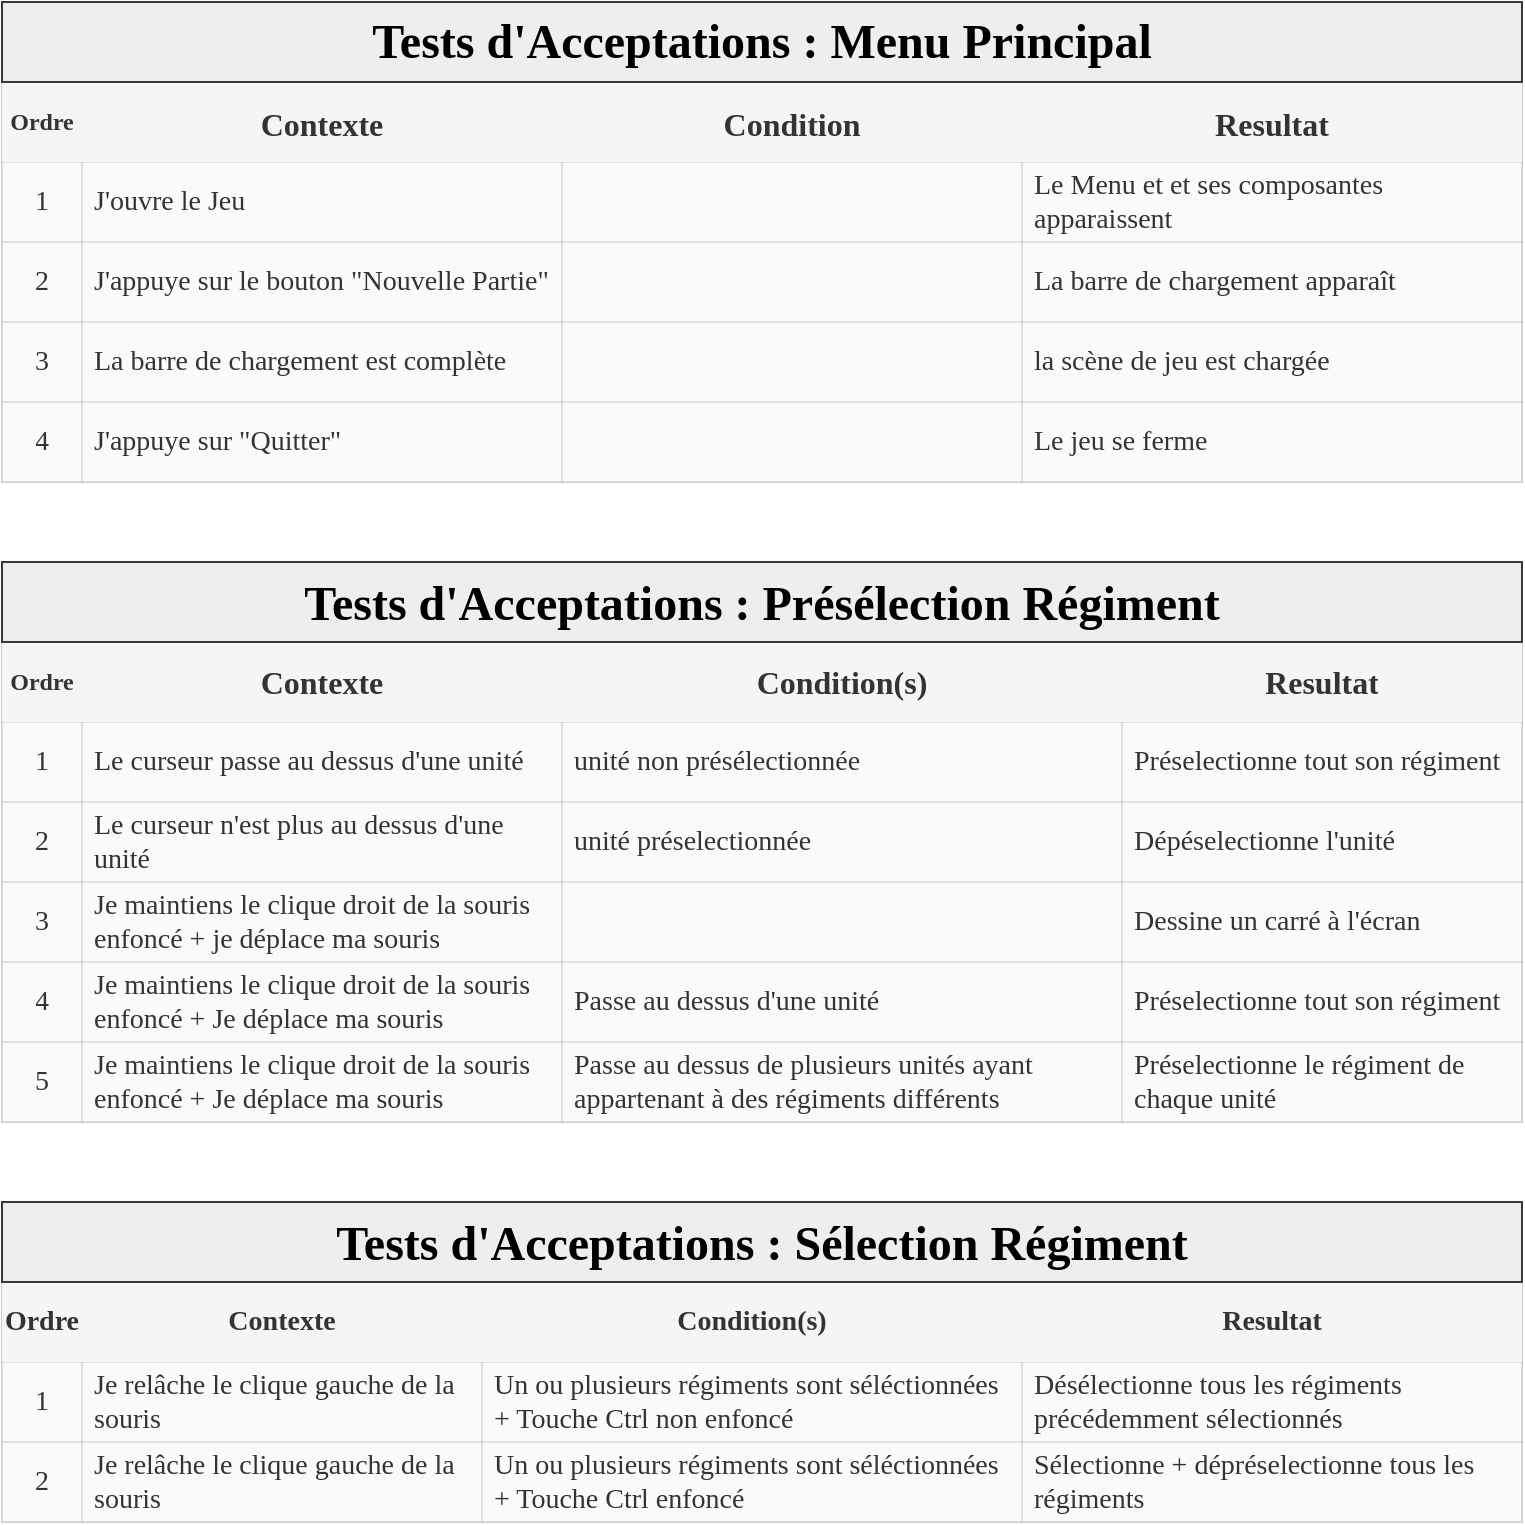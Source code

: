 <mxfile>
    <diagram id="slFzv_wwJpsepxm8wFll" name="Page-1">
        <mxGraphModel dx="1074" dy="753" grid="1" gridSize="10" guides="1" tooltips="1" connect="1" arrows="1" fold="1" page="1" pageScale="1" pageWidth="827" pageHeight="1169" math="0" shadow="0">
            <root>
                <mxCell id="0"/>
                <mxCell id="1" parent="0"/>
                <mxCell id="2" value="Frame" parent="0"/>
                <mxCell id="3" value="" style="shape=table;startSize=0;container=1;collapsible=0;childLayout=tableLayout;fontFamily=Times New Roman;fontSize=12;opacity=20;align=center;whiteSpace=wrap;html=1;" vertex="1" parent="2">
                    <mxGeometry x="40" y="80" width="760" height="200" as="geometry"/>
                </mxCell>
                <mxCell id="4" value="" style="shape=partialRectangle;collapsible=0;dropTarget=0;pointerEvents=0;fillColor=none;top=0;left=0;bottom=0;right=0;points=[[0,0.5],[1,0.5]];portConstraint=eastwest;" vertex="1" parent="3">
                    <mxGeometry width="760" height="40" as="geometry"/>
                </mxCell>
                <mxCell id="144" value="Ordre" style="shape=partialRectangle;connectable=0;overflow=hidden;fillColor=#f5f5f5;top=0;left=0;bottom=0;right=0;pointerEvents=1;strokeColor=#666666;fontFamily=Times New Roman;fontSize=12;fontStyle=1;fontColor=#333333;whiteSpace=wrap;html=1;" vertex="1" parent="4">
                    <mxGeometry width="40" height="40" as="geometry">
                        <mxRectangle width="40" height="40" as="alternateBounds"/>
                    </mxGeometry>
                </mxCell>
                <mxCell id="5" value="Contexte" style="shape=partialRectangle;connectable=0;overflow=hidden;fillColor=#f5f5f5;top=0;left=0;bottom=0;right=0;pointerEvents=1;strokeColor=#666666;fontFamily=Times New Roman;fontSize=16;fontStyle=1;fontColor=#333333;" vertex="1" parent="4">
                    <mxGeometry x="40" width="240" height="40" as="geometry">
                        <mxRectangle width="240" height="40" as="alternateBounds"/>
                    </mxGeometry>
                </mxCell>
                <mxCell id="6" value="Condition" style="shape=partialRectangle;connectable=0;overflow=hidden;fillColor=#f5f5f5;top=0;left=0;bottom=0;right=0;pointerEvents=1;fontFamily=Times New Roman;fontSize=16;fontStyle=1;strokeColor=#666666;fontColor=#333333;" vertex="1" parent="4">
                    <mxGeometry x="280" width="230" height="40" as="geometry">
                        <mxRectangle width="230" height="40" as="alternateBounds"/>
                    </mxGeometry>
                </mxCell>
                <mxCell id="7" value="Resultat" style="shape=partialRectangle;connectable=0;overflow=hidden;fillColor=#f5f5f5;top=0;left=0;bottom=0;right=0;pointerEvents=1;fontFamily=Times New Roman;fontSize=16;fontStyle=1;strokeColor=#666666;fontColor=#333333;" vertex="1" parent="4">
                    <mxGeometry x="510" width="250" height="40" as="geometry">
                        <mxRectangle width="250" height="40" as="alternateBounds"/>
                    </mxGeometry>
                </mxCell>
                <mxCell id="8" style="shape=partialRectangle;collapsible=0;dropTarget=0;pointerEvents=0;fillColor=none;top=0;left=0;bottom=0;right=0;points=[[0,0.5],[1,0.5]];portConstraint=eastwest;" vertex="1" parent="3">
                    <mxGeometry y="40" width="760" height="40" as="geometry"/>
                </mxCell>
                <mxCell id="145" value="1" style="shape=partialRectangle;connectable=0;overflow=hidden;fillColor=#f5f5f5;top=0;left=0;bottom=0;right=0;pointerEvents=1;strokeColor=#666666;opacity=50;fontFamily=Times New Roman;fontSize=14;align=center;spacingLeft=0;fontColor=#333333;whiteSpace=wrap;html=1;" vertex="1" parent="8">
                    <mxGeometry width="40" height="40" as="geometry">
                        <mxRectangle width="40" height="40" as="alternateBounds"/>
                    </mxGeometry>
                </mxCell>
                <mxCell id="9" value="J&amp;#39;ouvre le Jeu" style="shape=partialRectangle;connectable=0;overflow=hidden;fillColor=#f5f5f5;top=0;left=0;bottom=0;right=0;pointerEvents=1;strokeColor=#666666;opacity=50;fontFamily=Times New Roman;fontSize=14;align=left;spacingLeft=4;fontColor=#333333;whiteSpace=wrap;html=1;" vertex="1" parent="8">
                    <mxGeometry x="40" width="240" height="40" as="geometry">
                        <mxRectangle width="240" height="40" as="alternateBounds"/>
                    </mxGeometry>
                </mxCell>
                <mxCell id="10" style="shape=partialRectangle;html=1;whiteSpace=wrap;connectable=0;overflow=hidden;fillColor=#f5f5f5;top=0;left=0;bottom=0;right=0;pointerEvents=1;fontFamily=Times New Roman;fontSize=12;strokeColor=#666666;opacity=50;align=left;spacingLeft=4;fontColor=#333333;" vertex="1" parent="8">
                    <mxGeometry x="280" width="230" height="40" as="geometry">
                        <mxRectangle width="230" height="40" as="alternateBounds"/>
                    </mxGeometry>
                </mxCell>
                <mxCell id="11" value="Le Menu et et ses composantes apparaissent" style="shape=partialRectangle;connectable=0;overflow=hidden;fillColor=#f5f5f5;top=0;left=0;bottom=0;right=0;pointerEvents=1;fontFamily=Times New Roman;fontSize=14;strokeColor=#666666;opacity=50;align=left;spacingLeft=4;fontColor=#333333;whiteSpace=wrap;html=1;" vertex="1" parent="8">
                    <mxGeometry x="510" width="250" height="40" as="geometry">
                        <mxRectangle width="250" height="40" as="alternateBounds"/>
                    </mxGeometry>
                </mxCell>
                <mxCell id="12" style="shape=partialRectangle;collapsible=0;dropTarget=0;pointerEvents=0;fillColor=none;top=0;left=0;bottom=0;right=0;points=[[0,0.5],[1,0.5]];portConstraint=eastwest;" vertex="1" parent="3">
                    <mxGeometry y="80" width="760" height="40" as="geometry"/>
                </mxCell>
                <mxCell id="146" value="2" style="shape=partialRectangle;connectable=0;overflow=hidden;fillColor=#f5f5f5;top=0;left=0;bottom=0;right=0;pointerEvents=1;strokeColor=#666666;opacity=50;fontFamily=Times New Roman;fontSize=14;align=center;spacingLeft=0;fontColor=#333333;whiteSpace=wrap;html=1;" vertex="1" parent="12">
                    <mxGeometry width="40" height="40" as="geometry">
                        <mxRectangle width="40" height="40" as="alternateBounds"/>
                    </mxGeometry>
                </mxCell>
                <mxCell id="13" value="J&amp;#39;appuye sur le bouton &amp;quot;Nouvelle Partie&amp;quot;" style="shape=partialRectangle;connectable=0;overflow=hidden;fillColor=#f5f5f5;top=0;left=0;bottom=0;right=0;pointerEvents=1;strokeColor=#666666;opacity=50;fontFamily=Times New Roman;fontSize=14;align=left;spacingLeft=4;fontColor=#333333;whiteSpace=wrap;html=1;" vertex="1" parent="12">
                    <mxGeometry x="40" width="240" height="40" as="geometry">
                        <mxRectangle width="240" height="40" as="alternateBounds"/>
                    </mxGeometry>
                </mxCell>
                <mxCell id="14" style="shape=partialRectangle;html=1;whiteSpace=wrap;connectable=0;overflow=hidden;fillColor=#f5f5f5;top=0;left=0;bottom=0;right=0;pointerEvents=1;fontFamily=Times New Roman;fontSize=12;strokeColor=#666666;opacity=50;align=left;spacingLeft=4;fontColor=#333333;" vertex="1" parent="12">
                    <mxGeometry x="280" width="230" height="40" as="geometry">
                        <mxRectangle width="230" height="40" as="alternateBounds"/>
                    </mxGeometry>
                </mxCell>
                <mxCell id="15" value="La barre de chargement apparaît" style="shape=partialRectangle;connectable=0;overflow=hidden;fillColor=#f5f5f5;top=0;left=0;bottom=0;right=0;pointerEvents=1;fontFamily=Times New Roman;fontSize=14;strokeColor=#666666;opacity=50;align=left;spacingLeft=4;fontColor=#333333;whiteSpace=wrap;html=1;" vertex="1" parent="12">
                    <mxGeometry x="510" width="250" height="40" as="geometry">
                        <mxRectangle width="250" height="40" as="alternateBounds"/>
                    </mxGeometry>
                </mxCell>
                <mxCell id="16" style="shape=partialRectangle;collapsible=0;dropTarget=0;pointerEvents=0;fillColor=none;top=0;left=0;bottom=0;right=0;points=[[0,0.5],[1,0.5]];portConstraint=eastwest;" vertex="1" parent="3">
                    <mxGeometry y="120" width="760" height="40" as="geometry"/>
                </mxCell>
                <mxCell id="147" value="3" style="shape=partialRectangle;connectable=0;overflow=hidden;fillColor=#f5f5f5;top=0;left=0;bottom=0;right=0;pointerEvents=1;strokeColor=#666666;opacity=50;fontFamily=Times New Roman;fontSize=14;align=center;spacingLeft=0;fontColor=#333333;whiteSpace=wrap;html=1;" vertex="1" parent="16">
                    <mxGeometry width="40" height="40" as="geometry">
                        <mxRectangle width="40" height="40" as="alternateBounds"/>
                    </mxGeometry>
                </mxCell>
                <mxCell id="17" value="La barre de chargement est complète" style="shape=partialRectangle;connectable=0;overflow=hidden;fillColor=#f5f5f5;top=0;left=0;bottom=0;right=0;pointerEvents=1;strokeColor=#666666;opacity=50;fontFamily=Times New Roman;fontSize=14;align=left;spacingLeft=4;fontColor=#333333;whiteSpace=wrap;html=1;" vertex="1" parent="16">
                    <mxGeometry x="40" width="240" height="40" as="geometry">
                        <mxRectangle width="240" height="40" as="alternateBounds"/>
                    </mxGeometry>
                </mxCell>
                <mxCell id="18" style="shape=partialRectangle;html=1;whiteSpace=wrap;connectable=0;overflow=hidden;fillColor=#f5f5f5;top=0;left=0;bottom=0;right=0;pointerEvents=1;fontFamily=Times New Roman;fontSize=12;strokeColor=#666666;opacity=50;align=left;spacingLeft=4;fontColor=#333333;" vertex="1" parent="16">
                    <mxGeometry x="280" width="230" height="40" as="geometry">
                        <mxRectangle width="230" height="40" as="alternateBounds"/>
                    </mxGeometry>
                </mxCell>
                <mxCell id="19" value="la scène de jeu est chargée" style="shape=partialRectangle;connectable=0;overflow=hidden;fillColor=#f5f5f5;top=0;left=0;bottom=0;right=0;pointerEvents=1;fontFamily=Times New Roman;fontSize=14;strokeColor=#666666;opacity=50;align=left;spacingLeft=4;fontColor=#333333;whiteSpace=wrap;html=1;" vertex="1" parent="16">
                    <mxGeometry x="510" width="250" height="40" as="geometry">
                        <mxRectangle width="250" height="40" as="alternateBounds"/>
                    </mxGeometry>
                </mxCell>
                <mxCell id="20" style="shape=partialRectangle;collapsible=0;dropTarget=0;pointerEvents=0;fillColor=none;top=0;left=0;bottom=0;right=0;points=[[0,0.5],[1,0.5]];portConstraint=eastwest;" vertex="1" parent="3">
                    <mxGeometry y="160" width="760" height="40" as="geometry"/>
                </mxCell>
                <mxCell id="148" value="4" style="shape=partialRectangle;connectable=0;overflow=hidden;fillColor=#f5f5f5;top=0;left=0;bottom=0;right=0;pointerEvents=1;strokeColor=#666666;opacity=50;fontFamily=Times New Roman;fontSize=14;align=center;spacingLeft=0;fontColor=#333333;whiteSpace=wrap;html=1;" vertex="1" parent="20">
                    <mxGeometry width="40" height="40" as="geometry">
                        <mxRectangle width="40" height="40" as="alternateBounds"/>
                    </mxGeometry>
                </mxCell>
                <mxCell id="21" value="J&amp;#39;appuye sur &amp;quot;Quitter&amp;quot;" style="shape=partialRectangle;connectable=0;overflow=hidden;fillColor=#f5f5f5;top=0;left=0;bottom=0;right=0;pointerEvents=1;strokeColor=#666666;opacity=50;fontFamily=Times New Roman;fontSize=14;align=left;spacingLeft=4;fontColor=#333333;whiteSpace=wrap;html=1;" vertex="1" parent="20">
                    <mxGeometry x="40" width="240" height="40" as="geometry">
                        <mxRectangle width="240" height="40" as="alternateBounds"/>
                    </mxGeometry>
                </mxCell>
                <mxCell id="22" style="shape=partialRectangle;html=1;whiteSpace=wrap;connectable=0;overflow=hidden;fillColor=#f5f5f5;top=0;left=0;bottom=0;right=0;pointerEvents=1;fontFamily=Times New Roman;fontSize=12;strokeColor=#666666;opacity=50;align=left;spacingLeft=4;fontColor=#333333;" vertex="1" parent="20">
                    <mxGeometry x="280" width="230" height="40" as="geometry">
                        <mxRectangle width="230" height="40" as="alternateBounds"/>
                    </mxGeometry>
                </mxCell>
                <mxCell id="23" value="Le jeu se ferme" style="shape=partialRectangle;connectable=0;overflow=hidden;fillColor=#f5f5f5;top=0;left=0;bottom=0;right=0;pointerEvents=1;fontFamily=Times New Roman;fontSize=14;strokeColor=#666666;opacity=50;align=left;spacingLeft=4;fontColor=#333333;whiteSpace=wrap;html=1;" vertex="1" parent="20">
                    <mxGeometry x="510" width="250" height="40" as="geometry">
                        <mxRectangle width="250" height="40" as="alternateBounds"/>
                    </mxGeometry>
                </mxCell>
                <mxCell id="40" value="Tests d&amp;#39;Acceptations : Menu Principal" style="rounded=0;fontFamily=Times New Roman;fontSize=24;fontStyle=1;labelBorderColor=none;labelBackgroundColor=none;fillColor=#eeeeee;strokeColor=#36393d;verticalAlign=middle;whiteSpace=wrap;html=1;" vertex="1" parent="2">
                    <mxGeometry x="40" y="40" width="760" height="40" as="geometry"/>
                </mxCell>
                <mxCell id="41" value="" style="shape=table;startSize=0;container=1;collapsible=0;childLayout=tableLayout;fontFamily=Times New Roman;fontSize=12;opacity=20;align=center;whiteSpace=wrap;html=1;" vertex="1" parent="2">
                    <mxGeometry x="40" y="360" width="760" height="240" as="geometry"/>
                </mxCell>
                <mxCell id="42" value="" style="shape=partialRectangle;collapsible=0;dropTarget=0;pointerEvents=0;fillColor=none;top=0;left=0;bottom=0;right=0;points=[[0,0.5],[1,0.5]];portConstraint=eastwest;" vertex="1" parent="41">
                    <mxGeometry width="760" height="40" as="geometry"/>
                </mxCell>
                <mxCell id="126" value="Ordre" style="shape=partialRectangle;connectable=0;overflow=hidden;fillColor=#f5f5f5;top=0;left=0;bottom=0;right=0;pointerEvents=1;strokeColor=#666666;fontFamily=Times New Roman;fontSize=12;fontStyle=1;fontColor=#333333;whiteSpace=wrap;html=1;" vertex="1" parent="42">
                    <mxGeometry width="40" height="40" as="geometry">
                        <mxRectangle width="40" height="40" as="alternateBounds"/>
                    </mxGeometry>
                </mxCell>
                <mxCell id="43" value="Contexte" style="shape=partialRectangle;connectable=0;overflow=hidden;fillColor=#f5f5f5;top=0;left=0;bottom=0;right=0;pointerEvents=1;strokeColor=#666666;fontFamily=Times New Roman;fontSize=16;fontStyle=1;fontColor=#333333;whiteSpace=wrap;html=1;" vertex="1" parent="42">
                    <mxGeometry x="40" width="240" height="40" as="geometry">
                        <mxRectangle width="240" height="40" as="alternateBounds"/>
                    </mxGeometry>
                </mxCell>
                <mxCell id="44" value="Condition(s)" style="shape=partialRectangle;connectable=0;overflow=hidden;fillColor=#f5f5f5;top=0;left=0;bottom=0;right=0;pointerEvents=1;fontFamily=Times New Roman;fontSize=16;fontStyle=1;strokeColor=#666666;fontColor=#333333;whiteSpace=wrap;html=1;" vertex="1" parent="42">
                    <mxGeometry x="280" width="280" height="40" as="geometry">
                        <mxRectangle width="280" height="40" as="alternateBounds"/>
                    </mxGeometry>
                </mxCell>
                <mxCell id="45" value="Resultat" style="shape=partialRectangle;connectable=0;overflow=hidden;fillColor=#f5f5f5;top=0;left=0;bottom=0;right=0;pointerEvents=1;fontFamily=Times New Roman;fontSize=16;fontStyle=1;strokeColor=#666666;fontColor=#333333;whiteSpace=wrap;html=1;" vertex="1" parent="42">
                    <mxGeometry x="560" width="200" height="40" as="geometry">
                        <mxRectangle width="200" height="40" as="alternateBounds"/>
                    </mxGeometry>
                </mxCell>
                <mxCell id="46" style="shape=partialRectangle;collapsible=0;dropTarget=0;pointerEvents=0;fillColor=none;top=0;left=0;bottom=0;right=0;points=[[0,0.5],[1,0.5]];portConstraint=eastwest;" vertex="1" parent="41">
                    <mxGeometry y="40" width="760" height="40" as="geometry"/>
                </mxCell>
                <mxCell id="127" value="1" style="shape=partialRectangle;connectable=0;overflow=hidden;fillColor=#f5f5f5;top=0;left=0;bottom=0;right=0;pointerEvents=1;strokeColor=#666666;opacity=50;fontFamily=Times New Roman;fontSize=14;align=center;spacingLeft=0;fontColor=#333333;fontStyle=0;whiteSpace=wrap;html=1;" vertex="1" parent="46">
                    <mxGeometry width="40" height="40" as="geometry">
                        <mxRectangle width="40" height="40" as="alternateBounds"/>
                    </mxGeometry>
                </mxCell>
                <mxCell id="47" value="Le curseur passe au dessus d'une unité" style="shape=partialRectangle;connectable=0;overflow=hidden;fillColor=#f5f5f5;top=0;left=0;bottom=0;right=0;pointerEvents=1;strokeColor=#666666;opacity=50;fontFamily=Times New Roman;fontSize=14;align=left;spacingLeft=4;fontColor=#333333;whiteSpace=wrap;html=1;" vertex="1" parent="46">
                    <mxGeometry x="40" width="240" height="40" as="geometry">
                        <mxRectangle width="240" height="40" as="alternateBounds"/>
                    </mxGeometry>
                </mxCell>
                <mxCell id="48" value="unité non présélectionnée" style="shape=partialRectangle;connectable=0;overflow=hidden;fillColor=#f5f5f5;top=0;left=0;bottom=0;right=0;pointerEvents=1;fontFamily=Times New Roman;fontSize=14;strokeColor=#666666;opacity=50;align=left;spacingLeft=4;fontColor=#333333;whiteSpace=wrap;html=1;" vertex="1" parent="46">
                    <mxGeometry x="280" width="280" height="40" as="geometry">
                        <mxRectangle width="280" height="40" as="alternateBounds"/>
                    </mxGeometry>
                </mxCell>
                <mxCell id="49" value="Préselectionne tout son régiment" style="shape=partialRectangle;connectable=0;overflow=hidden;fillColor=#f5f5f5;top=0;left=0;bottom=0;right=0;pointerEvents=1;fontFamily=Times New Roman;fontSize=14;strokeColor=#666666;opacity=50;align=left;spacingLeft=4;fontColor=#333333;whiteSpace=wrap;html=1;" vertex="1" parent="46">
                    <mxGeometry x="560" width="200" height="40" as="geometry">
                        <mxRectangle width="200" height="40" as="alternateBounds"/>
                    </mxGeometry>
                </mxCell>
                <mxCell id="50" style="shape=partialRectangle;collapsible=0;dropTarget=0;pointerEvents=0;fillColor=none;top=0;left=0;bottom=0;right=0;points=[[0,0.5],[1,0.5]];portConstraint=eastwest;" vertex="1" parent="41">
                    <mxGeometry y="80" width="760" height="40" as="geometry"/>
                </mxCell>
                <mxCell id="128" value="2" style="shape=partialRectangle;connectable=0;overflow=hidden;fillColor=#f5f5f5;top=0;left=0;bottom=0;right=0;pointerEvents=1;strokeColor=#666666;opacity=50;fontFamily=Times New Roman;fontSize=14;align=center;spacingLeft=0;fontColor=#333333;fontStyle=0;whiteSpace=wrap;html=1;" vertex="1" parent="50">
                    <mxGeometry width="40" height="40" as="geometry">
                        <mxRectangle width="40" height="40" as="alternateBounds"/>
                    </mxGeometry>
                </mxCell>
                <mxCell id="51" value="Le curseur n'est plus au dessus d'une unité" style="shape=partialRectangle;connectable=0;overflow=hidden;fillColor=#f5f5f5;top=0;left=0;bottom=0;right=0;pointerEvents=1;strokeColor=#666666;opacity=50;fontFamily=Times New Roman;fontSize=14;align=left;spacingLeft=4;fontColor=#333333;whiteSpace=wrap;html=1;" vertex="1" parent="50">
                    <mxGeometry x="40" width="240" height="40" as="geometry">
                        <mxRectangle width="240" height="40" as="alternateBounds"/>
                    </mxGeometry>
                </mxCell>
                <mxCell id="52" value="unité préselectionnée" style="shape=partialRectangle;connectable=0;overflow=hidden;fillColor=#f5f5f5;top=0;left=0;bottom=0;right=0;pointerEvents=1;fontFamily=Times New Roman;fontSize=14;strokeColor=#666666;opacity=50;align=left;spacingLeft=4;fontColor=#333333;whiteSpace=wrap;html=1;" vertex="1" parent="50">
                    <mxGeometry x="280" width="280" height="40" as="geometry">
                        <mxRectangle width="280" height="40" as="alternateBounds"/>
                    </mxGeometry>
                </mxCell>
                <mxCell id="53" value="Dépéselectionne l'unité" style="shape=partialRectangle;connectable=0;overflow=hidden;fillColor=#f5f5f5;top=0;left=0;bottom=0;right=0;pointerEvents=1;fontFamily=Times New Roman;fontSize=14;strokeColor=#666666;opacity=50;align=left;spacingLeft=4;fontColor=#333333;whiteSpace=wrap;html=1;" vertex="1" parent="50">
                    <mxGeometry x="560" width="200" height="40" as="geometry">
                        <mxRectangle width="200" height="40" as="alternateBounds"/>
                    </mxGeometry>
                </mxCell>
                <mxCell id="54" style="shape=partialRectangle;collapsible=0;dropTarget=0;pointerEvents=0;fillColor=none;top=0;left=0;bottom=0;right=0;points=[[0,0.5],[1,0.5]];portConstraint=eastwest;" vertex="1" parent="41">
                    <mxGeometry y="120" width="760" height="40" as="geometry"/>
                </mxCell>
                <mxCell id="129" value="3" style="shape=partialRectangle;connectable=0;overflow=hidden;fillColor=#f5f5f5;top=0;left=0;bottom=0;right=0;pointerEvents=1;strokeColor=#666666;opacity=50;fontFamily=Times New Roman;fontSize=14;align=center;spacingLeft=0;fontColor=#333333;fontStyle=0;whiteSpace=wrap;html=1;" vertex="1" parent="54">
                    <mxGeometry width="40" height="40" as="geometry">
                        <mxRectangle width="40" height="40" as="alternateBounds"/>
                    </mxGeometry>
                </mxCell>
                <mxCell id="55" value="Je maintiens le clique droit de la souris enfoncé&amp;nbsp;+ je déplace ma souris" style="shape=partialRectangle;connectable=0;overflow=hidden;fillColor=#f5f5f5;top=0;left=0;bottom=0;right=0;pointerEvents=1;strokeColor=#666666;opacity=50;fontFamily=Times New Roman;fontSize=14;align=left;spacingLeft=4;fontColor=#333333;whiteSpace=wrap;html=1;" vertex="1" parent="54">
                    <mxGeometry x="40" width="240" height="40" as="geometry">
                        <mxRectangle width="240" height="40" as="alternateBounds"/>
                    </mxGeometry>
                </mxCell>
                <mxCell id="56" value="" style="shape=partialRectangle;connectable=0;overflow=hidden;fillColor=#f5f5f5;top=0;left=0;bottom=0;right=0;pointerEvents=1;fontFamily=Times New Roman;fontSize=14;strokeColor=#666666;opacity=50;align=left;spacingLeft=4;fontColor=#333333;whiteSpace=wrap;html=1;" vertex="1" parent="54">
                    <mxGeometry x="280" width="280" height="40" as="geometry">
                        <mxRectangle width="280" height="40" as="alternateBounds"/>
                    </mxGeometry>
                </mxCell>
                <mxCell id="57" value="Dessine un carré à l'écran" style="shape=partialRectangle;connectable=0;overflow=hidden;fillColor=#f5f5f5;top=0;left=0;bottom=0;right=0;pointerEvents=1;fontFamily=Times New Roman;fontSize=14;strokeColor=#666666;opacity=50;align=left;spacingLeft=4;fontColor=#333333;whiteSpace=wrap;html=1;" vertex="1" parent="54">
                    <mxGeometry x="560" width="200" height="40" as="geometry">
                        <mxRectangle width="200" height="40" as="alternateBounds"/>
                    </mxGeometry>
                </mxCell>
                <mxCell id="58" style="shape=partialRectangle;collapsible=0;dropTarget=0;pointerEvents=0;fillColor=none;top=0;left=0;bottom=0;right=0;points=[[0,0.5],[1,0.5]];portConstraint=eastwest;" vertex="1" parent="41">
                    <mxGeometry y="160" width="760" height="40" as="geometry"/>
                </mxCell>
                <mxCell id="130" value="4" style="shape=partialRectangle;connectable=0;overflow=hidden;fillColor=#f5f5f5;top=0;left=0;bottom=0;right=0;pointerEvents=1;strokeColor=#666666;opacity=50;fontFamily=Times New Roman;fontSize=14;align=center;spacingLeft=0;fontColor=#333333;fontStyle=0;whiteSpace=wrap;html=1;" vertex="1" parent="58">
                    <mxGeometry width="40" height="40" as="geometry">
                        <mxRectangle width="40" height="40" as="alternateBounds"/>
                    </mxGeometry>
                </mxCell>
                <mxCell id="59" value="Je maintiens le clique droit de la souris enfoncé + Je déplace ma souris" style="shape=partialRectangle;connectable=0;overflow=hidden;fillColor=#f5f5f5;top=0;left=0;bottom=0;right=0;pointerEvents=1;strokeColor=#666666;opacity=50;fontFamily=Times New Roman;fontSize=14;align=left;spacingLeft=4;fontColor=#333333;whiteSpace=wrap;html=1;" vertex="1" parent="58">
                    <mxGeometry x="40" width="240" height="40" as="geometry">
                        <mxRectangle width="240" height="40" as="alternateBounds"/>
                    </mxGeometry>
                </mxCell>
                <mxCell id="60" value="Passe au dessus d'une unité" style="shape=partialRectangle;connectable=0;overflow=hidden;fillColor=#f5f5f5;top=0;left=0;bottom=0;right=0;pointerEvents=1;fontFamily=Times New Roman;fontSize=14;strokeColor=#666666;opacity=50;align=left;spacingLeft=4;fontColor=#333333;whiteSpace=wrap;html=1;" vertex="1" parent="58">
                    <mxGeometry x="280" width="280" height="40" as="geometry">
                        <mxRectangle width="280" height="40" as="alternateBounds"/>
                    </mxGeometry>
                </mxCell>
                <mxCell id="61" value="Préselectionne tout son régiment" style="shape=partialRectangle;connectable=0;overflow=hidden;fillColor=#f5f5f5;top=0;left=0;bottom=0;right=0;pointerEvents=1;fontFamily=Times New Roman;fontSize=14;strokeColor=#666666;opacity=50;align=left;spacingLeft=4;fontColor=#333333;whiteSpace=wrap;html=1;" vertex="1" parent="58">
                    <mxGeometry x="560" width="200" height="40" as="geometry">
                        <mxRectangle width="200" height="40" as="alternateBounds"/>
                    </mxGeometry>
                </mxCell>
                <mxCell id="62" style="shape=partialRectangle;collapsible=0;dropTarget=0;pointerEvents=0;fillColor=none;top=0;left=0;bottom=0;right=0;points=[[0,0.5],[1,0.5]];portConstraint=eastwest;" vertex="1" parent="41">
                    <mxGeometry y="200" width="760" height="40" as="geometry"/>
                </mxCell>
                <mxCell id="131" value="5" style="shape=partialRectangle;connectable=0;overflow=hidden;fillColor=#f5f5f5;top=0;left=0;bottom=0;right=0;pointerEvents=1;strokeColor=#666666;opacity=50;fontFamily=Times New Roman;fontSize=14;align=center;spacingLeft=0;fontColor=#333333;fontStyle=0;whiteSpace=wrap;html=1;" vertex="1" parent="62">
                    <mxGeometry width="40" height="40" as="geometry">
                        <mxRectangle width="40" height="40" as="alternateBounds"/>
                    </mxGeometry>
                </mxCell>
                <mxCell id="63" value="Je maintiens le clique droit de la souris enfoncé&amp;nbsp;+ Je déplace ma souris" style="shape=partialRectangle;connectable=0;overflow=hidden;fillColor=#f5f5f5;top=0;left=0;bottom=0;right=0;pointerEvents=1;strokeColor=#666666;opacity=50;fontFamily=Times New Roman;fontSize=14;align=left;spacingLeft=4;fontColor=#333333;whiteSpace=wrap;html=1;" vertex="1" parent="62">
                    <mxGeometry x="40" width="240" height="40" as="geometry">
                        <mxRectangle width="240" height="40" as="alternateBounds"/>
                    </mxGeometry>
                </mxCell>
                <mxCell id="64" value="Passe au dessus de plusieurs unités ayant appartenant à des régiments différents" style="shape=partialRectangle;connectable=0;overflow=hidden;fillColor=#f5f5f5;top=0;left=0;bottom=0;right=0;pointerEvents=1;fontFamily=Times New Roman;fontSize=14;strokeColor=#666666;opacity=50;align=left;spacingLeft=4;fontColor=#333333;whiteSpace=wrap;html=1;" vertex="1" parent="62">
                    <mxGeometry x="280" width="280" height="40" as="geometry">
                        <mxRectangle width="280" height="40" as="alternateBounds"/>
                    </mxGeometry>
                </mxCell>
                <mxCell id="65" value="Préselectionne le régiment de chaque unité" style="shape=partialRectangle;connectable=0;overflow=hidden;fillColor=#f5f5f5;top=0;left=0;bottom=0;right=0;pointerEvents=1;fontFamily=Times New Roman;fontSize=14;strokeColor=#666666;opacity=50;align=left;spacingLeft=4;fontColor=#333333;whiteSpace=wrap;html=1;" vertex="1" parent="62">
                    <mxGeometry x="560" width="200" height="40" as="geometry">
                        <mxRectangle width="200" height="40" as="alternateBounds"/>
                    </mxGeometry>
                </mxCell>
                <mxCell id="78" value="Tests d&amp;#39;Acceptations : Présélection Régiment" style="rounded=0;fontFamily=Times New Roman;fontSize=24;fontStyle=1;labelBorderColor=none;labelBackgroundColor=none;fillColor=#eeeeee;strokeColor=#36393d;verticalAlign=top;whiteSpace=wrap;html=1;" vertex="1" parent="2">
                    <mxGeometry x="40" y="320" width="760" height="40" as="geometry"/>
                </mxCell>
                <mxCell id="79" value="" style="shape=table;startSize=0;container=1;collapsible=0;childLayout=tableLayout;fontFamily=Times New Roman;fontSize=12;opacity=20;align=center;whiteSpace=wrap;html=1;" vertex="1" parent="2">
                    <mxGeometry x="40" y="680" width="760" height="120" as="geometry"/>
                </mxCell>
                <mxCell id="80" value="" style="shape=partialRectangle;collapsible=0;dropTarget=0;pointerEvents=0;fillColor=none;top=0;left=0;bottom=0;right=0;points=[[0,0.5],[1,0.5]];portConstraint=eastwest;" vertex="1" parent="79">
                    <mxGeometry width="760" height="40" as="geometry"/>
                </mxCell>
                <mxCell id="117" value="Ordre" style="shape=partialRectangle;connectable=0;overflow=hidden;fillColor=#f5f5f5;top=0;left=0;bottom=0;right=0;pointerEvents=1;strokeColor=#424242;fontFamily=Times New Roman;fontSize=14;fontStyle=1;fontColor=#333333;whiteSpace=wrap;html=1;" vertex="1" parent="80">
                    <mxGeometry width="40" height="40" as="geometry">
                        <mxRectangle width="40" height="40" as="alternateBounds"/>
                    </mxGeometry>
                </mxCell>
                <mxCell id="81" value="Contexte" style="shape=partialRectangle;connectable=0;overflow=hidden;fillColor=#f5f5f5;top=0;left=0;bottom=0;right=0;pointerEvents=1;strokeColor=#424242;fontFamily=Times New Roman;fontSize=14;fontStyle=1;fontColor=#333333;whiteSpace=wrap;html=1;" vertex="1" parent="80">
                    <mxGeometry x="40" width="200" height="40" as="geometry">
                        <mxRectangle width="200" height="40" as="alternateBounds"/>
                    </mxGeometry>
                </mxCell>
                <mxCell id="82" value="Condition(s)" style="shape=partialRectangle;connectable=0;overflow=hidden;fillColor=#f5f5f5;top=0;left=0;bottom=0;right=0;pointerEvents=1;fontFamily=Times New Roman;fontSize=14;fontStyle=1;strokeColor=#424242;fontColor=#333333;whiteSpace=wrap;html=1;" vertex="1" parent="80">
                    <mxGeometry x="240" width="270" height="40" as="geometry">
                        <mxRectangle width="270" height="40" as="alternateBounds"/>
                    </mxGeometry>
                </mxCell>
                <mxCell id="83" value="Resultat" style="shape=partialRectangle;connectable=0;overflow=hidden;fillColor=#f5f5f5;top=0;left=0;bottom=0;right=0;pointerEvents=1;fontFamily=Times New Roman;fontSize=14;fontStyle=1;strokeColor=#424242;fontColor=#333333;whiteSpace=wrap;html=1;" vertex="1" parent="80">
                    <mxGeometry x="510" width="250" height="40" as="geometry">
                        <mxRectangle width="250" height="40" as="alternateBounds"/>
                    </mxGeometry>
                </mxCell>
                <mxCell id="88" style="shape=partialRectangle;collapsible=0;dropTarget=0;pointerEvents=0;fillColor=none;top=0;left=0;bottom=0;right=0;points=[[0,0.5],[1,0.5]];portConstraint=eastwest;" vertex="1" parent="79">
                    <mxGeometry y="40" width="760" height="40" as="geometry"/>
                </mxCell>
                <mxCell id="119" value="1" style="shape=partialRectangle;connectable=0;overflow=hidden;fillColor=#f5f5f5;top=0;left=0;bottom=0;right=0;pointerEvents=1;strokeColor=#666666;opacity=50;fontFamily=Times New Roman;fontSize=14;align=center;spacingLeft=0;fontColor=#333333;fontStyle=0;whiteSpace=wrap;html=1;" vertex="1" parent="88">
                    <mxGeometry width="40" height="40" as="geometry">
                        <mxRectangle width="40" height="40" as="alternateBounds"/>
                    </mxGeometry>
                </mxCell>
                <mxCell id="89" value="Je relâche le clique gauche de la souris" style="shape=partialRectangle;connectable=0;overflow=hidden;fillColor=#f5f5f5;top=0;left=0;bottom=0;right=0;pointerEvents=1;strokeColor=#666666;opacity=50;fontFamily=Times New Roman;fontSize=14;align=left;spacingLeft=4;fontColor=#333333;whiteSpace=wrap;html=1;" vertex="1" parent="88">
                    <mxGeometry x="40" width="200" height="40" as="geometry">
                        <mxRectangle width="200" height="40" as="alternateBounds"/>
                    </mxGeometry>
                </mxCell>
                <mxCell id="90" value="Un ou plusieurs régiments sont séléctionnées &lt;br style=&quot;font-size: 14px;&quot;&gt;+ Touche Ctrl non enfoncé" style="shape=partialRectangle;connectable=0;overflow=hidden;fillColor=#f5f5f5;top=0;left=0;bottom=0;right=0;pointerEvents=1;fontFamily=Times New Roman;fontSize=14;strokeColor=#666666;opacity=50;align=left;spacingLeft=4;fontColor=#333333;whiteSpace=wrap;html=1;" vertex="1" parent="88">
                    <mxGeometry x="240" width="270" height="40" as="geometry">
                        <mxRectangle width="270" height="40" as="alternateBounds"/>
                    </mxGeometry>
                </mxCell>
                <mxCell id="91" value="Désélectionne tous les régiments précédemment sélectionnés" style="shape=partialRectangle;connectable=0;overflow=hidden;fillColor=#f5f5f5;top=0;left=0;bottom=0;right=0;pointerEvents=1;fontFamily=Times New Roman;fontSize=14;strokeColor=#666666;opacity=50;align=left;spacingLeft=4;fontColor=#333333;whiteSpace=wrap;html=1;" vertex="1" parent="88">
                    <mxGeometry x="510" width="250" height="40" as="geometry">
                        <mxRectangle width="250" height="40" as="alternateBounds"/>
                    </mxGeometry>
                </mxCell>
                <mxCell id="84" style="shape=partialRectangle;collapsible=0;dropTarget=0;pointerEvents=0;fillColor=none;top=0;left=0;bottom=0;right=0;points=[[0,0.5],[1,0.5]];portConstraint=eastwest;" vertex="1" parent="79">
                    <mxGeometry y="80" width="760" height="40" as="geometry"/>
                </mxCell>
                <mxCell id="118" value="2" style="shape=partialRectangle;connectable=0;overflow=hidden;fillColor=#f5f5f5;top=0;left=0;bottom=0;right=0;pointerEvents=1;strokeColor=#666666;opacity=50;fontFamily=Times New Roman;fontSize=14;align=center;spacingLeft=0;fontColor=#333333;fontStyle=0;whiteSpace=wrap;html=1;" vertex="1" parent="84">
                    <mxGeometry width="40" height="40" as="geometry">
                        <mxRectangle width="40" height="40" as="alternateBounds"/>
                    </mxGeometry>
                </mxCell>
                <mxCell id="85" value="Je relâche le clique gauche de la souris" style="shape=partialRectangle;connectable=0;overflow=hidden;fillColor=#f5f5f5;top=0;left=0;bottom=0;right=0;pointerEvents=1;strokeColor=#666666;opacity=50;fontFamily=Times New Roman;fontSize=14;align=left;spacingLeft=4;fontColor=#333333;whiteSpace=wrap;html=1;" vertex="1" parent="84">
                    <mxGeometry x="40" width="200" height="40" as="geometry">
                        <mxRectangle width="200" height="40" as="alternateBounds"/>
                    </mxGeometry>
                </mxCell>
                <mxCell id="86" value="Un ou plusieurs régiments sont séléctionnées &lt;br style=&quot;font-size: 14px;&quot;&gt;+ Touche Ctrl enfoncé" style="shape=partialRectangle;connectable=0;overflow=hidden;fillColor=#f5f5f5;top=0;left=0;bottom=0;right=0;pointerEvents=1;fontFamily=Times New Roman;fontSize=14;strokeColor=#666666;opacity=50;align=left;spacingLeft=4;fontColor=#333333;whiteSpace=wrap;html=1;" vertex="1" parent="84">
                    <mxGeometry x="240" width="270" height="40" as="geometry">
                        <mxRectangle width="270" height="40" as="alternateBounds"/>
                    </mxGeometry>
                </mxCell>
                <mxCell id="87" value="Sélectionne + dépréselectionne tous les régiments&amp;nbsp;" style="shape=partialRectangle;connectable=0;overflow=hidden;fillColor=#f5f5f5;top=0;left=0;bottom=0;right=0;pointerEvents=1;fontFamily=Times New Roman;fontSize=14;strokeColor=#666666;opacity=50;align=left;spacingLeft=4;fontColor=#333333;whiteSpace=wrap;html=1;" vertex="1" parent="84">
                    <mxGeometry x="510" width="250" height="40" as="geometry">
                        <mxRectangle width="250" height="40" as="alternateBounds"/>
                    </mxGeometry>
                </mxCell>
                <mxCell id="116" value="Tests d&amp;#39;Acceptations : Sélection Régiment" style="rounded=0;fontFamily=Times New Roman;fontSize=24;fontStyle=1;labelBorderColor=none;labelBackgroundColor=none;fillColor=#eeeeee;strokeColor=#36393d;verticalAlign=top;whiteSpace=wrap;html=1;" vertex="1" parent="2">
                    <mxGeometry x="40" y="640" width="760" height="40" as="geometry"/>
                </mxCell>
            </root>
        </mxGraphModel>
    </diagram>
</mxfile>